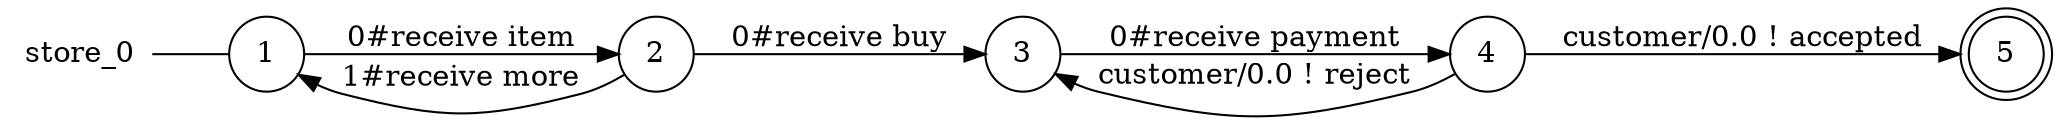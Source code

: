 digraph store_0 {
	rankdir="LR";
	n_0 [label="store_0", shape="plaintext"];
	n_1 [id="1", shape=circle, label="1"];
	n_0 -> n_1 [arrowhead=none];
	n_2 [id="4", shape=circle, label="2"];
	n_3 [id="6", shape=circle, label="4"];
	n_4 [id="3", shape=circle, label="3"];
	n_5 [id="2", shape=doublecircle, label="5"];

	n_3 -> n_5 [id="[$e|6]", label="customer/0.0 ! accepted"];
	n_3 -> n_4 [id="[$e|9]", label="customer/0.0 ! reject"];
	n_1 -> n_2 [id="[$e|1]", label="0#receive item"];
	n_4 -> n_3 [id="[$e|3]", label="0#receive payment"];
	n_2 -> n_1 [id="[$e|8]", label="1#receive more"];
	n_2 -> n_4 [id="[$e|0]", label="0#receive buy"];
}
